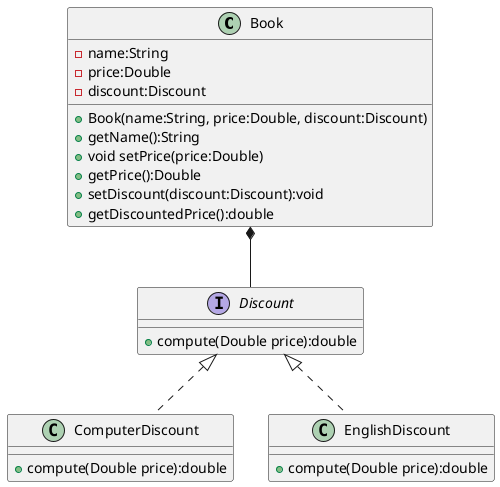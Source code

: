@startuml
'https://plantuml.com/class-diagram

class Book {
    -name:String
    -price:Double
    -discount:Discount
    +Book(name:String, price:Double, discount:Discount)
    +getName():String
    +void setPrice(price:Double)
    +getPrice():Double
    +setDiscount(discount:Discount):void
    +getDiscountedPrice():double
}

interface Discount {
    +compute(Double price):double
}

class ComputerDiscount implements Discount {
    +compute(Double price):double
}

class EnglishDiscount implements Discount {
    +compute(Double price):double
}

Book *-- Discount
@enduml